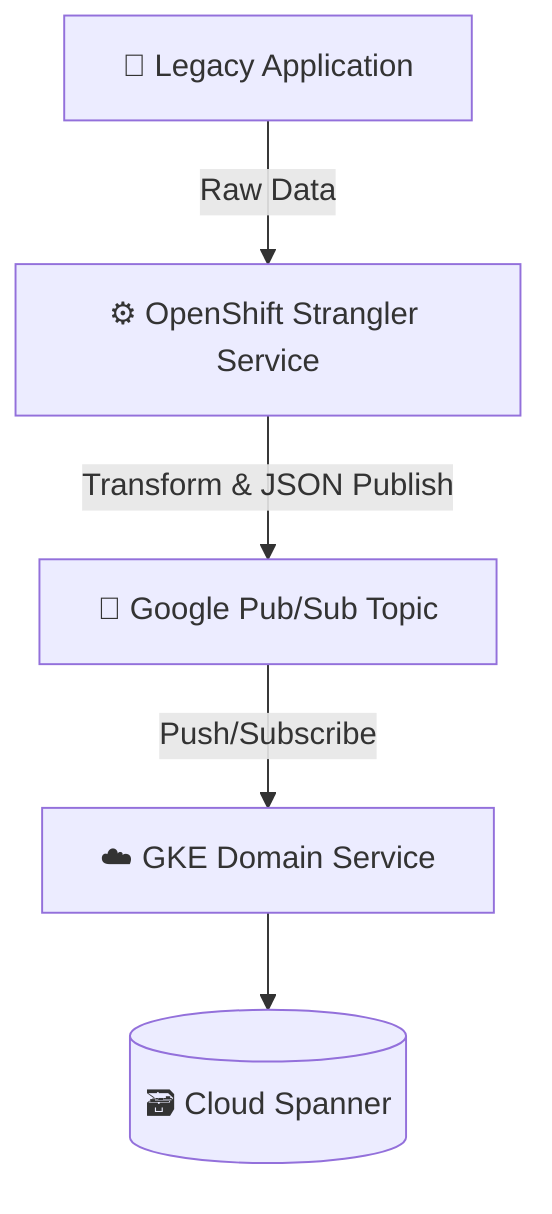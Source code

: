 graph TD
    LegacyApp[🧓 Legacy Application] -->|Raw Data| StranglerService[⚙️ OpenShift Strangler Service]
    StranglerService -->|Transform & JSON Publish| PubSub[📨 Google Pub/Sub Topic]
    PubSub -->|Push/Subscribe| GKEService[☁️ GKE Domain Service]
    GKEService --> Spanner[(🗃️ Cloud Spanner)]